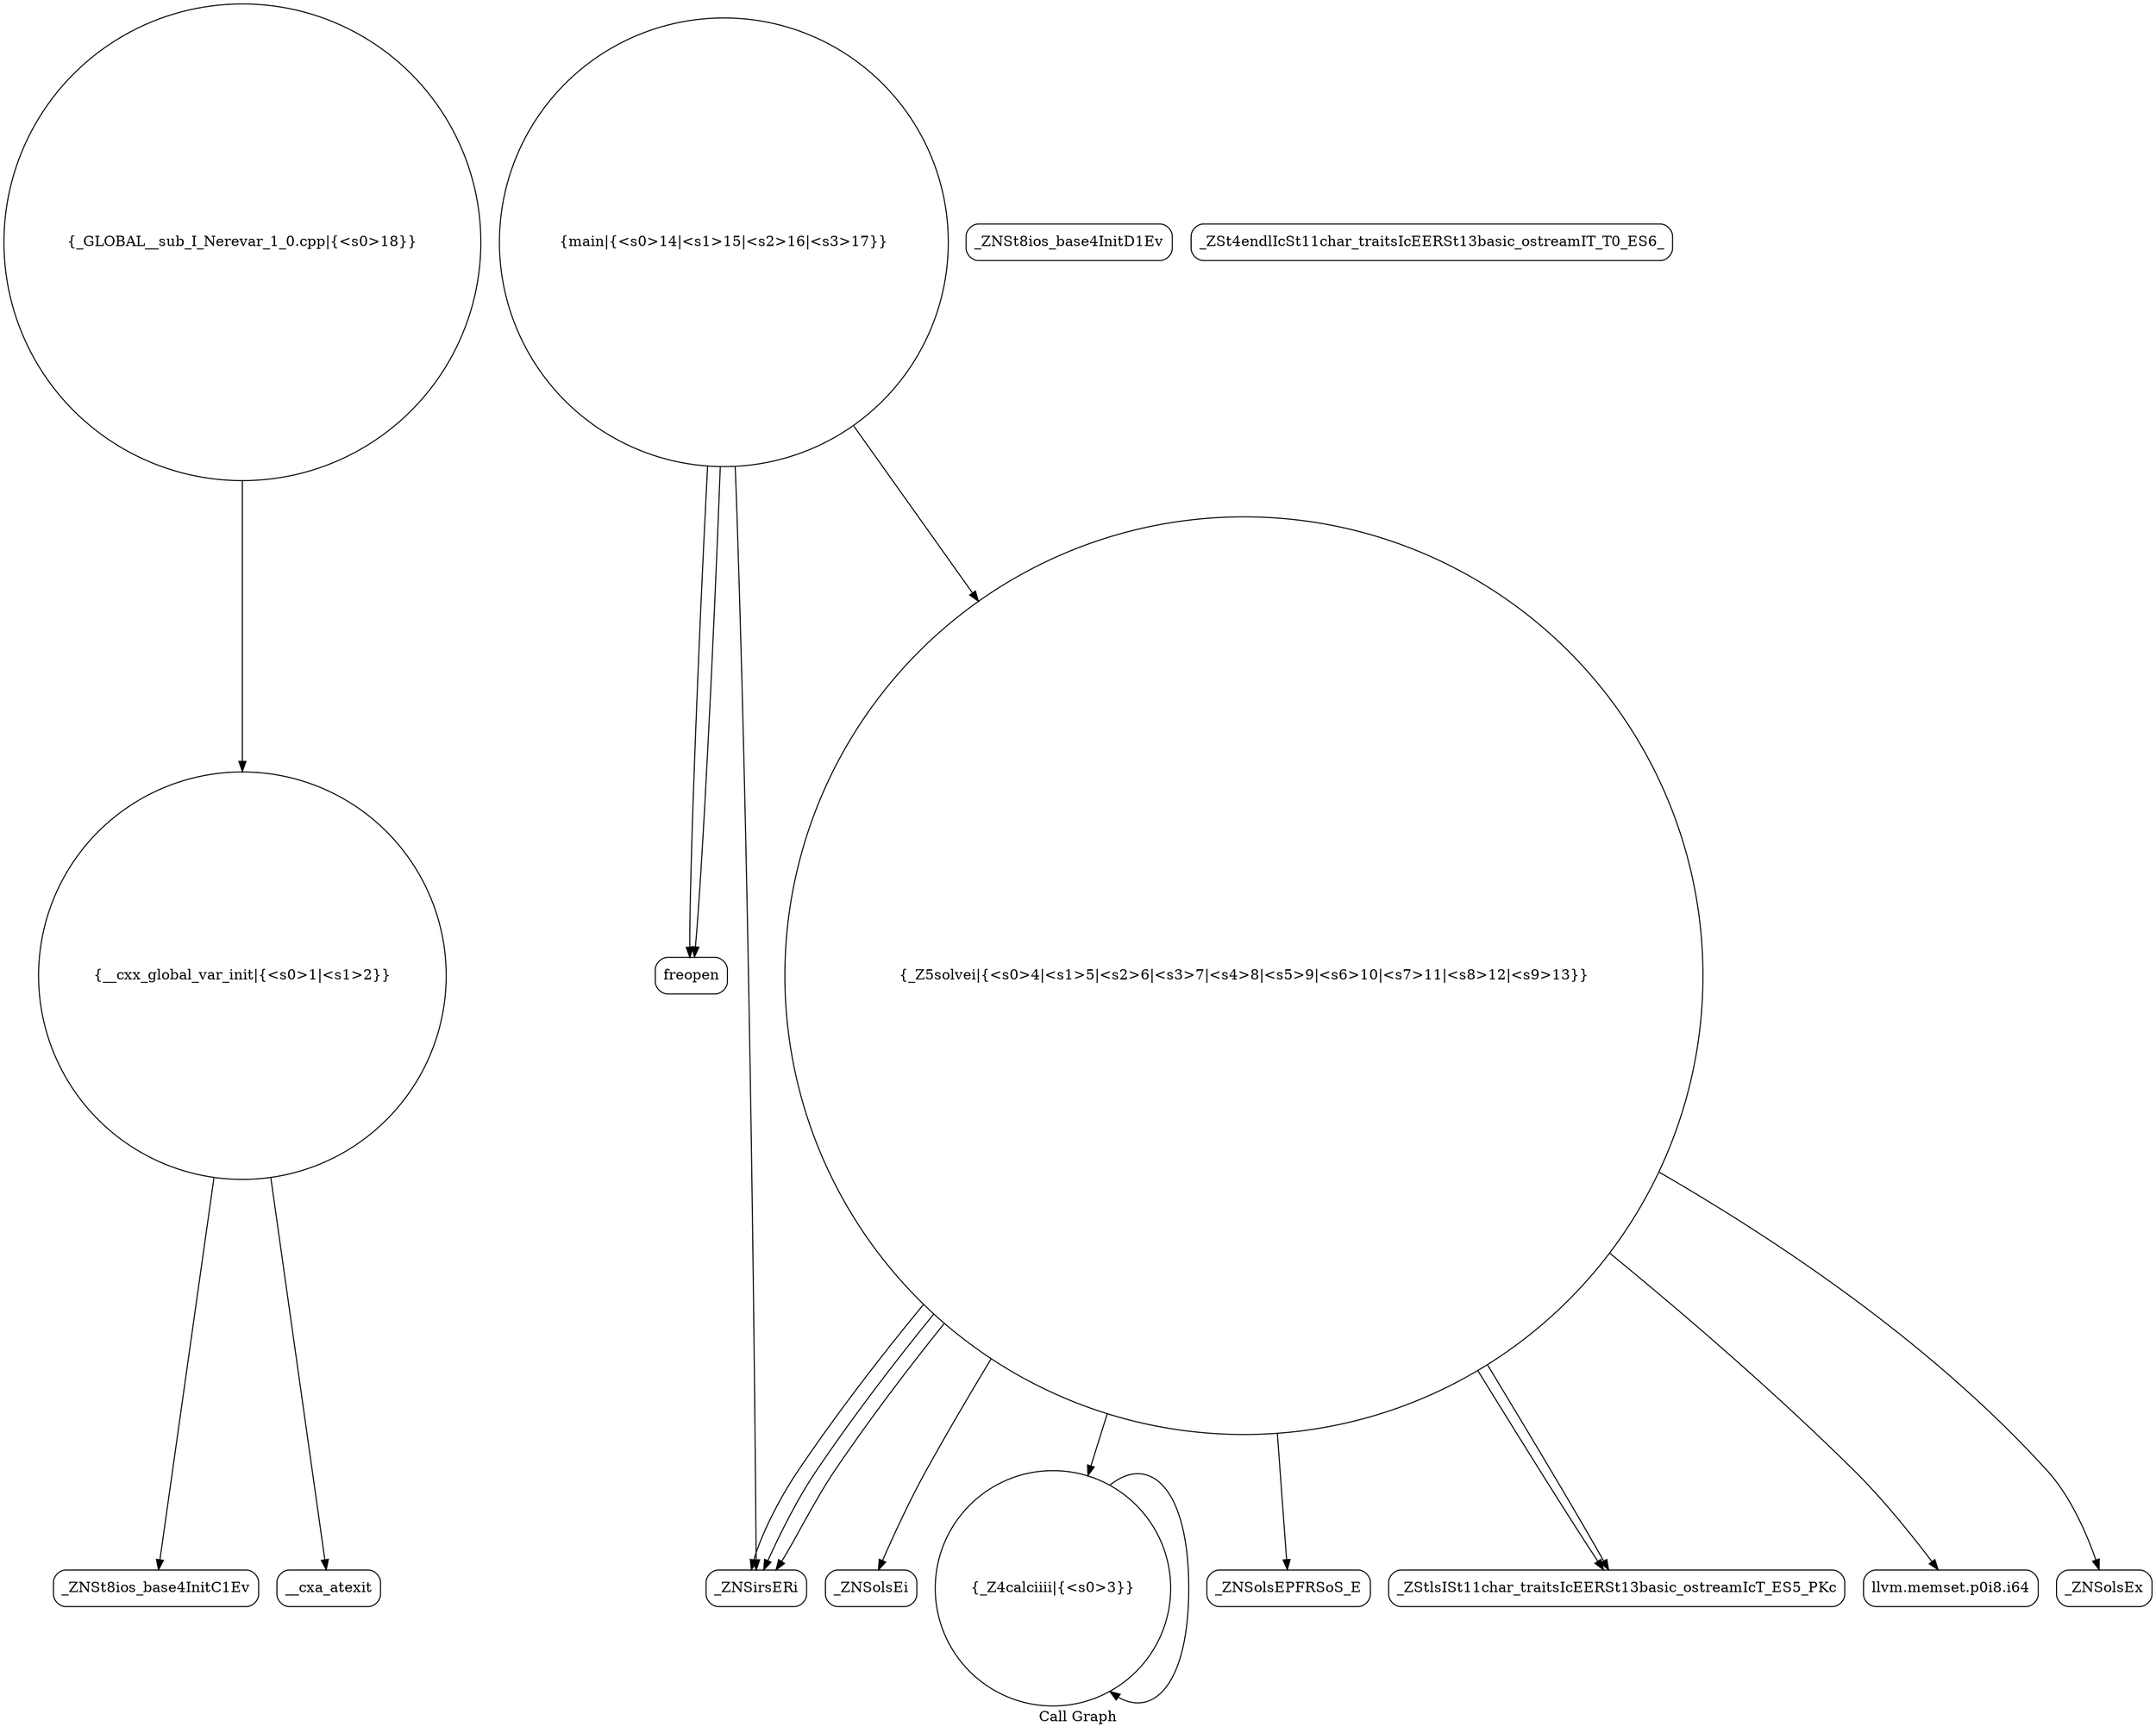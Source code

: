 digraph "Call Graph" {
	label="Call Graph";

	Node0x55ce894461a0 [shape=record,shape=circle,label="{__cxx_global_var_init|{<s0>1|<s1>2}}"];
	Node0x55ce894461a0:s0 -> Node0x55ce89446630[color=black];
	Node0x55ce894461a0:s1 -> Node0x55ce89446730[color=black];
	Node0x55ce89446930 [shape=record,shape=Mrecord,label="{_ZNSolsEi}"];
	Node0x55ce89446cb0 [shape=record,shape=Mrecord,label="{freopen}"];
	Node0x55ce894466b0 [shape=record,shape=Mrecord,label="{_ZNSt8ios_base4InitD1Ev}"];
	Node0x55ce89446a30 [shape=record,shape=Mrecord,label="{_ZNSirsERi}"];
	Node0x55ce894467b0 [shape=record,shape=circle,label="{_Z4calciiii|{<s0>3}}"];
	Node0x55ce894467b0:s0 -> Node0x55ce894467b0[color=black];
	Node0x55ce89446b30 [shape=record,shape=Mrecord,label="{_ZNSolsEPFRSoS_E}"];
	Node0x55ce894468b0 [shape=record,shape=Mrecord,label="{_ZStlsISt11char_traitsIcEERSt13basic_ostreamIcT_ES5_PKc}"];
	Node0x55ce89446c30 [shape=record,shape=circle,label="{main|{<s0>14|<s1>15|<s2>16|<s3>17}}"];
	Node0x55ce89446c30:s0 -> Node0x55ce89446cb0[color=black];
	Node0x55ce89446c30:s1 -> Node0x55ce89446cb0[color=black];
	Node0x55ce89446c30:s2 -> Node0x55ce89446a30[color=black];
	Node0x55ce89446c30:s3 -> Node0x55ce89446830[color=black];
	Node0x55ce89446630 [shape=record,shape=Mrecord,label="{_ZNSt8ios_base4InitC1Ev}"];
	Node0x55ce894469b0 [shape=record,shape=Mrecord,label="{llvm.memset.p0i8.i64}"];
	Node0x55ce89446d30 [shape=record,shape=circle,label="{_GLOBAL__sub_I_Nerevar_1_0.cpp|{<s0>18}}"];
	Node0x55ce89446d30:s0 -> Node0x55ce894461a0[color=black];
	Node0x55ce89446730 [shape=record,shape=Mrecord,label="{__cxa_atexit}"];
	Node0x55ce89446ab0 [shape=record,shape=Mrecord,label="{_ZNSolsEx}"];
	Node0x55ce89446830 [shape=record,shape=circle,label="{_Z5solvei|{<s0>4|<s1>5|<s2>6|<s3>7|<s4>8|<s5>9|<s6>10|<s7>11|<s8>12|<s9>13}}"];
	Node0x55ce89446830:s0 -> Node0x55ce894468b0[color=black];
	Node0x55ce89446830:s1 -> Node0x55ce89446930[color=black];
	Node0x55ce89446830:s2 -> Node0x55ce894468b0[color=black];
	Node0x55ce89446830:s3 -> Node0x55ce894469b0[color=black];
	Node0x55ce89446830:s4 -> Node0x55ce89446a30[color=black];
	Node0x55ce89446830:s5 -> Node0x55ce89446a30[color=black];
	Node0x55ce89446830:s6 -> Node0x55ce89446a30[color=black];
	Node0x55ce89446830:s7 -> Node0x55ce894467b0[color=black];
	Node0x55ce89446830:s8 -> Node0x55ce89446ab0[color=black];
	Node0x55ce89446830:s9 -> Node0x55ce89446b30[color=black];
	Node0x55ce89446bb0 [shape=record,shape=Mrecord,label="{_ZSt4endlIcSt11char_traitsIcEERSt13basic_ostreamIT_T0_ES6_}"];
}
